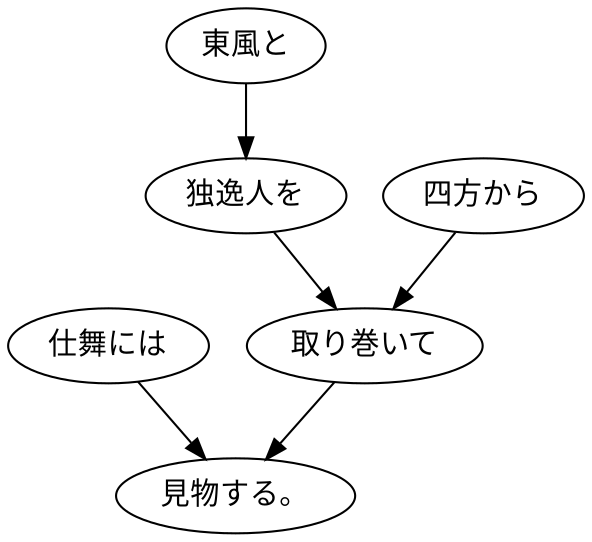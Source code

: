 digraph graph1566 {
	node0 [label="仕舞には"];
	node1 [label="東風と"];
	node2 [label="独逸人を"];
	node3 [label="四方から"];
	node4 [label="取り巻いて"];
	node5 [label="見物する。"];
	node0 -> node5;
	node1 -> node2;
	node2 -> node4;
	node3 -> node4;
	node4 -> node5;
}
